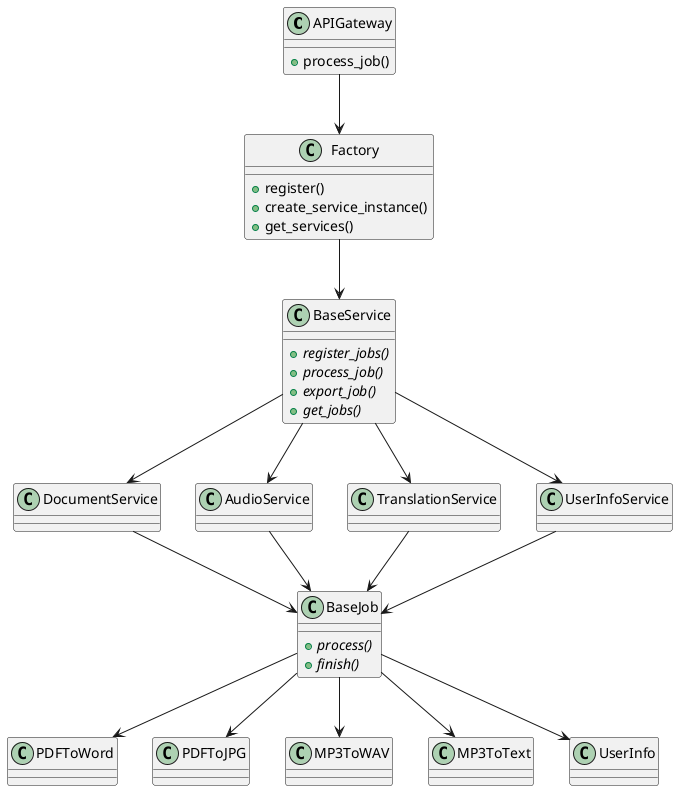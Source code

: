 @startuml Class Diagram

class APIGateway {
  + process_job()
}

class Factory {
  + register()
  + create_service_instance()
  + get_services()
}

class BaseService {
  {abstract} + register_jobs()
  {abstract} + process_job()
  {abstract} + export_job()
  {abstract} + get_jobs()
}

class DocumentService {
}

class AudioService {
}

class TranslationService {
}

class UserInfoService {

}

class BaseJob{
  {abstract} + process()
  {abstract} + finish()
}

class PDFToWord {

}

class PDFToJPG {

}

class MP3ToWAV {

}

class MP3ToText {

}

class UserInfo {

}

APIGateway --> Factory
Factory --> BaseService
BaseService -->  DocumentService
BaseService -->  AudioService
BaseService -->  TranslationService
BaseService -->  UserInfoService
DocumentService -->  BaseJob
AudioService --> BaseJob
TranslationService -->  BaseJob
UserInfoService -->  BaseJob
BaseJob --> PDFToWord
BaseJob --> PDFToJPG
BaseJob --> MP3ToWAV
BaseJob --> MP3ToText
BaseJob --> UserInfo


@enduml
